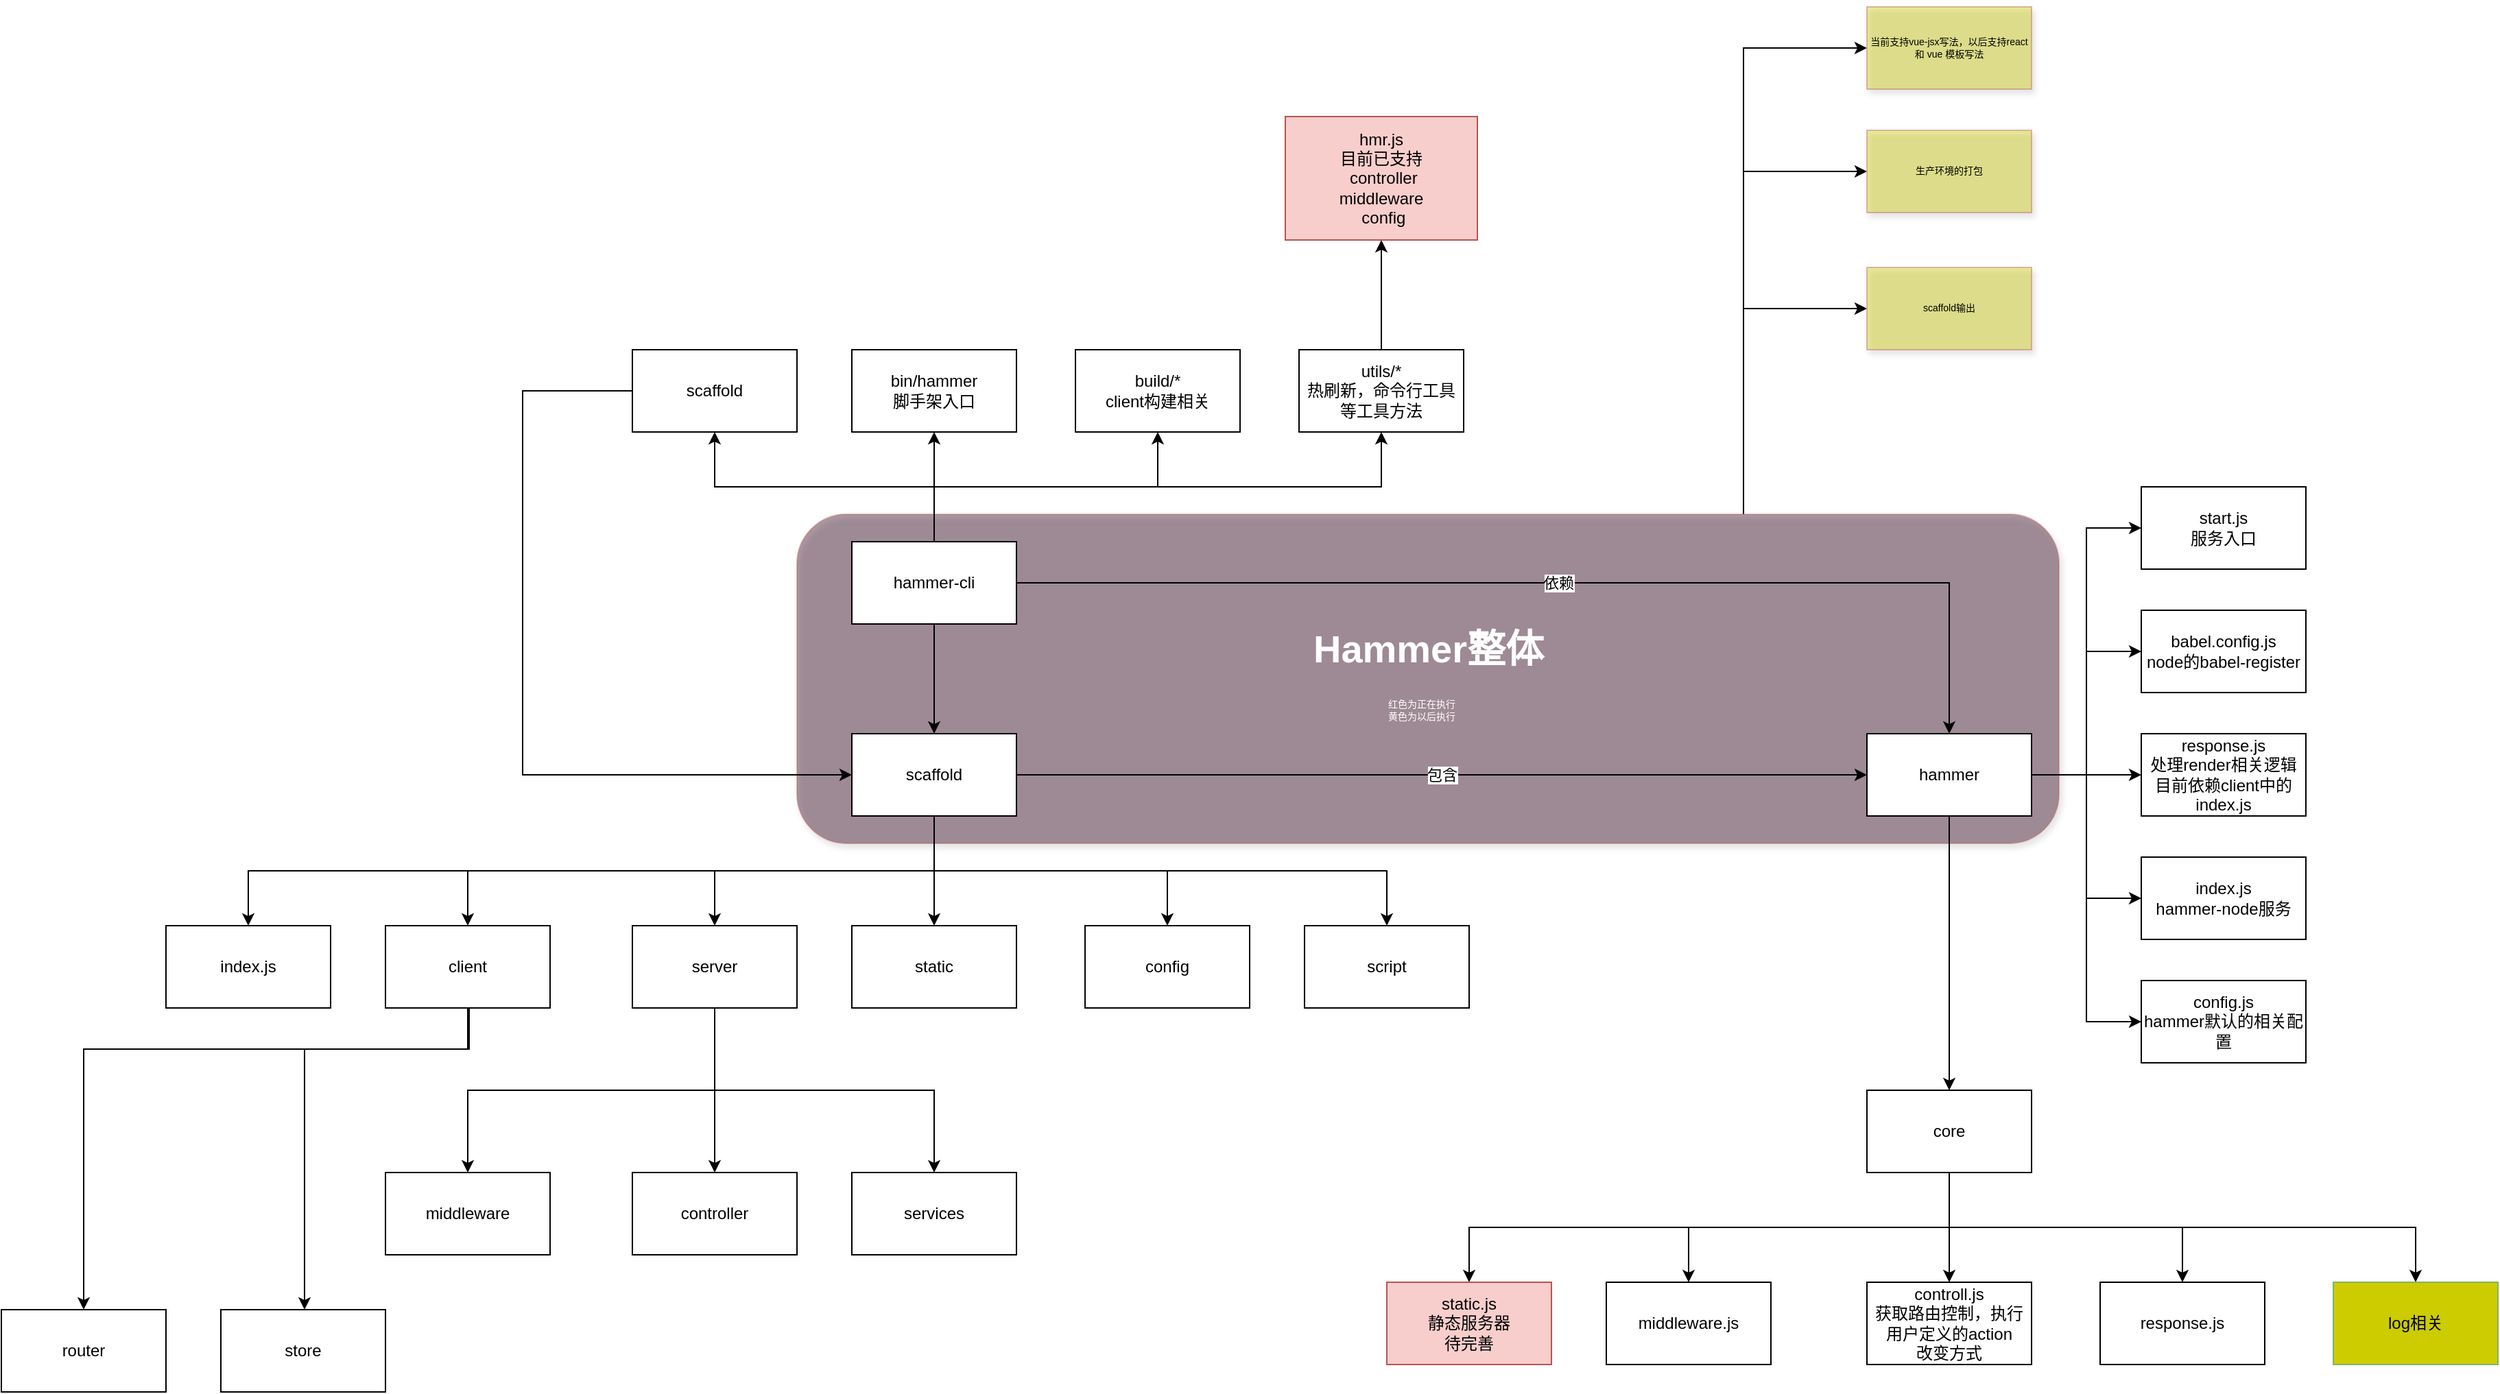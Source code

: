 <mxfile version="11.2.3" type="device" pages="1"><diagram id="hgcn-If17UdlxEZh9qWf" name="Page-1"><mxGraphModel dx="1940" dy="1865" grid="1" gridSize="10" guides="1" tooltips="1" connect="1" arrows="1" fold="1" page="1" pageScale="1" pageWidth="827" pageHeight="1169" math="0" shadow="0"><root><mxCell id="0"/><mxCell id="1" parent="0"/><mxCell id="BrNbEGz4dS70q8q_Q39e-76" style="edgeStyle=orthogonalEdgeStyle;rounded=0;orthogonalLoop=1;jettySize=auto;html=1;exitX=0.75;exitY=0;exitDx=0;exitDy=0;entryX=0;entryY=0.5;entryDx=0;entryDy=0;fontSize=7;fontColor=#000000;" parent="1" source="BrNbEGz4dS70q8q_Q39e-29" target="BrNbEGz4dS70q8q_Q39e-72" edge="1"><mxGeometry relative="1" as="geometry"/></mxCell><mxCell id="BrNbEGz4dS70q8q_Q39e-77" style="edgeStyle=orthogonalEdgeStyle;rounded=0;orthogonalLoop=1;jettySize=auto;html=1;exitX=0.75;exitY=0;exitDx=0;exitDy=0;entryX=0;entryY=0.5;entryDx=0;entryDy=0;fontSize=7;fontColor=#000000;" parent="1" source="BrNbEGz4dS70q8q_Q39e-29" target="BrNbEGz4dS70q8q_Q39e-75" edge="1"><mxGeometry relative="1" as="geometry"/></mxCell><mxCell id="BrNbEGz4dS70q8q_Q39e-79" style="edgeStyle=orthogonalEdgeStyle;rounded=0;orthogonalLoop=1;jettySize=auto;html=1;exitX=0.75;exitY=0;exitDx=0;exitDy=0;entryX=0;entryY=0.5;entryDx=0;entryDy=0;fontSize=7;fontColor=#000000;" parent="1" source="BrNbEGz4dS70q8q_Q39e-29" target="BrNbEGz4dS70q8q_Q39e-78" edge="1"><mxGeometry relative="1" as="geometry"/></mxCell><mxCell id="BrNbEGz4dS70q8q_Q39e-29" value="" style="rounded=1;whiteSpace=wrap;html=1;glass=0;shadow=1;comic=0;fillColor=#33001A;strokeColor=#b85450;gradientColor=none;z-index=-1;opacity=40;" parent="1" vertex="1"><mxGeometry x="90" y="90" width="920" height="240" as="geometry"/></mxCell><mxCell id="BrNbEGz4dS70q8q_Q39e-4" value="" style="edgeStyle=orthogonalEdgeStyle;rounded=0;orthogonalLoop=1;jettySize=auto;html=1;" parent="1" source="BrNbEGz4dS70q8q_Q39e-1" target="BrNbEGz4dS70q8q_Q39e-3" edge="1"><mxGeometry relative="1" as="geometry"/></mxCell><mxCell id="BrNbEGz4dS70q8q_Q39e-6" value="依赖" style="edgeStyle=orthogonalEdgeStyle;rounded=0;orthogonalLoop=1;jettySize=auto;html=1;exitX=1;exitY=0.5;exitDx=0;exitDy=0;entryX=0.5;entryY=0;entryDx=0;entryDy=0;" parent="1" source="BrNbEGz4dS70q8q_Q39e-1" target="BrNbEGz4dS70q8q_Q39e-2" edge="1"><mxGeometry relative="1" as="geometry"/></mxCell><mxCell id="BrNbEGz4dS70q8q_Q39e-59" value="" style="edgeStyle=orthogonalEdgeStyle;rounded=0;orthogonalLoop=1;jettySize=auto;html=1;fontSize=28;fontColor=#FFFFFF;" parent="1" source="BrNbEGz4dS70q8q_Q39e-1" target="BrNbEGz4dS70q8q_Q39e-58" edge="1"><mxGeometry relative="1" as="geometry"/></mxCell><mxCell id="BrNbEGz4dS70q8q_Q39e-61" style="edgeStyle=orthogonalEdgeStyle;rounded=0;orthogonalLoop=1;jettySize=auto;html=1;exitX=0.5;exitY=0;exitDx=0;exitDy=0;entryX=0.5;entryY=1;entryDx=0;entryDy=0;fontSize=28;fontColor=#FFFFFF;" parent="1" source="BrNbEGz4dS70q8q_Q39e-1" target="BrNbEGz4dS70q8q_Q39e-60" edge="1"><mxGeometry relative="1" as="geometry"/></mxCell><mxCell id="BrNbEGz4dS70q8q_Q39e-63" style="edgeStyle=orthogonalEdgeStyle;rounded=0;orthogonalLoop=1;jettySize=auto;html=1;exitX=0.5;exitY=0;exitDx=0;exitDy=0;entryX=0.5;entryY=1;entryDx=0;entryDy=0;fontSize=28;fontColor=#FFFFFF;" parent="1" source="BrNbEGz4dS70q8q_Q39e-1" target="BrNbEGz4dS70q8q_Q39e-62" edge="1"><mxGeometry relative="1" as="geometry"/></mxCell><mxCell id="BrNbEGz4dS70q8q_Q39e-66" style="edgeStyle=orthogonalEdgeStyle;rounded=0;orthogonalLoop=1;jettySize=auto;html=1;exitX=0.5;exitY=0;exitDx=0;exitDy=0;entryX=0.5;entryY=1;entryDx=0;entryDy=0;fontSize=28;fontColor=#FFFFFF;" parent="1" source="BrNbEGz4dS70q8q_Q39e-1" target="BrNbEGz4dS70q8q_Q39e-65" edge="1"><mxGeometry relative="1" as="geometry"/></mxCell><mxCell id="BrNbEGz4dS70q8q_Q39e-1" value="hammer-cli" style="rounded=0;whiteSpace=wrap;html=1;" parent="1" vertex="1"><mxGeometry x="130" y="110" width="120" height="60" as="geometry"/></mxCell><mxCell id="BrNbEGz4dS70q8q_Q39e-58" value="bin/hammer&lt;br&gt;脚手架入口" style="rounded=0;whiteSpace=wrap;html=1;" parent="1" vertex="1"><mxGeometry x="130" y="-30" width="120" height="60" as="geometry"/></mxCell><mxCell id="BrNbEGz4dS70q8q_Q39e-5" value="包含" style="edgeStyle=orthogonalEdgeStyle;rounded=0;orthogonalLoop=1;jettySize=auto;html=1;exitX=1;exitY=0.5;exitDx=0;exitDy=0;entryX=0;entryY=0.5;entryDx=0;entryDy=0;" parent="1" source="BrNbEGz4dS70q8q_Q39e-3" target="BrNbEGz4dS70q8q_Q39e-2" edge="1"><mxGeometry relative="1" as="geometry"/></mxCell><mxCell id="BrNbEGz4dS70q8q_Q39e-12" value="" style="edgeStyle=orthogonalEdgeStyle;rounded=0;orthogonalLoop=1;jettySize=auto;html=1;" parent="1" source="BrNbEGz4dS70q8q_Q39e-3" target="BrNbEGz4dS70q8q_Q39e-11" edge="1"><mxGeometry relative="1" as="geometry"/></mxCell><mxCell id="BrNbEGz4dS70q8q_Q39e-22" style="edgeStyle=orthogonalEdgeStyle;rounded=0;orthogonalLoop=1;jettySize=auto;html=1;exitX=0.5;exitY=1;exitDx=0;exitDy=0;" parent="1" source="BrNbEGz4dS70q8q_Q39e-3" target="BrNbEGz4dS70q8q_Q39e-20" edge="1"><mxGeometry relative="1" as="geometry"/></mxCell><mxCell id="BrNbEGz4dS70q8q_Q39e-23" style="edgeStyle=orthogonalEdgeStyle;rounded=0;orthogonalLoop=1;jettySize=auto;html=1;exitX=0.5;exitY=1;exitDx=0;exitDy=0;entryX=0.5;entryY=0;entryDx=0;entryDy=0;" parent="1" source="BrNbEGz4dS70q8q_Q39e-3" target="BrNbEGz4dS70q8q_Q39e-7" edge="1"><mxGeometry relative="1" as="geometry"/></mxCell><mxCell id="BrNbEGz4dS70q8q_Q39e-24" style="edgeStyle=orthogonalEdgeStyle;rounded=0;orthogonalLoop=1;jettySize=auto;html=1;exitX=0.5;exitY=1;exitDx=0;exitDy=0;" parent="1" source="BrNbEGz4dS70q8q_Q39e-3" target="BrNbEGz4dS70q8q_Q39e-9" edge="1"><mxGeometry relative="1" as="geometry"/></mxCell><mxCell id="BrNbEGz4dS70q8q_Q39e-26" style="edgeStyle=orthogonalEdgeStyle;rounded=0;orthogonalLoop=1;jettySize=auto;html=1;exitX=0.5;exitY=1;exitDx=0;exitDy=0;entryX=0.5;entryY=0;entryDx=0;entryDy=0;" parent="1" source="BrNbEGz4dS70q8q_Q39e-3" target="BrNbEGz4dS70q8q_Q39e-25" edge="1"><mxGeometry relative="1" as="geometry"/></mxCell><mxCell id="BrNbEGz4dS70q8q_Q39e-28" style="edgeStyle=orthogonalEdgeStyle;rounded=0;orthogonalLoop=1;jettySize=auto;html=1;exitX=0.5;exitY=1;exitDx=0;exitDy=0;entryX=0.5;entryY=0;entryDx=0;entryDy=0;" parent="1" source="BrNbEGz4dS70q8q_Q39e-3" target="BrNbEGz4dS70q8q_Q39e-27" edge="1"><mxGeometry relative="1" as="geometry"/></mxCell><mxCell id="BrNbEGz4dS70q8q_Q39e-3" value="scaffold" style="rounded=0;whiteSpace=wrap;html=1;" parent="1" vertex="1"><mxGeometry x="130" y="250" width="120" height="60" as="geometry"/></mxCell><mxCell id="BrNbEGz4dS70q8q_Q39e-11" value="static" style="rounded=0;whiteSpace=wrap;html=1;" parent="1" vertex="1"><mxGeometry x="130" y="390" width="120" height="60" as="geometry"/></mxCell><mxCell id="BrNbEGz4dS70q8q_Q39e-16" style="edgeStyle=orthogonalEdgeStyle;rounded=0;orthogonalLoop=1;jettySize=auto;html=1;exitX=0.5;exitY=1;exitDx=0;exitDy=0;entryX=0.5;entryY=0;entryDx=0;entryDy=0;" parent="1" source="BrNbEGz4dS70q8q_Q39e-9" target="BrNbEGz4dS70q8q_Q39e-15" edge="1"><mxGeometry relative="1" as="geometry"/></mxCell><mxCell id="BrNbEGz4dS70q8q_Q39e-17" style="edgeStyle=orthogonalEdgeStyle;rounded=0;orthogonalLoop=1;jettySize=auto;html=1;exitX=0.5;exitY=1;exitDx=0;exitDy=0;" parent="1" source="BrNbEGz4dS70q8q_Q39e-9" target="BrNbEGz4dS70q8q_Q39e-13" edge="1"><mxGeometry relative="1" as="geometry"/></mxCell><mxCell id="BrNbEGz4dS70q8q_Q39e-19" style="edgeStyle=orthogonalEdgeStyle;rounded=0;orthogonalLoop=1;jettySize=auto;html=1;exitX=0.5;exitY=1;exitDx=0;exitDy=0;" parent="1" source="BrNbEGz4dS70q8q_Q39e-9" target="BrNbEGz4dS70q8q_Q39e-18" edge="1"><mxGeometry relative="1" as="geometry"/></mxCell><mxCell id="BrNbEGz4dS70q8q_Q39e-9" value="server" style="rounded=0;whiteSpace=wrap;html=1;" parent="1" vertex="1"><mxGeometry x="-30" y="390" width="120" height="60" as="geometry"/></mxCell><mxCell id="BrNbEGz4dS70q8q_Q39e-13" value="middleware" style="rounded=0;whiteSpace=wrap;html=1;" parent="1" vertex="1"><mxGeometry x="-210" y="570" width="120" height="60" as="geometry"/></mxCell><mxCell id="t4fPLTXPBvmUsB0JiVC_-3" style="edgeStyle=orthogonalEdgeStyle;rounded=0;orthogonalLoop=1;jettySize=auto;html=1;exitX=0.5;exitY=1;exitDx=0;exitDy=0;entryX=0.5;entryY=0;entryDx=0;entryDy=0;" edge="1" parent="1" source="BrNbEGz4dS70q8q_Q39e-7" target="t4fPLTXPBvmUsB0JiVC_-1"><mxGeometry relative="1" as="geometry"><Array as="points"><mxPoint x="-149" y="480"/><mxPoint x="-429" y="480"/></Array></mxGeometry></mxCell><mxCell id="t4fPLTXPBvmUsB0JiVC_-5" style="edgeStyle=orthogonalEdgeStyle;rounded=0;orthogonalLoop=1;jettySize=auto;html=1;exitX=0.5;exitY=1;exitDx=0;exitDy=0;" edge="1" parent="1" source="BrNbEGz4dS70q8q_Q39e-7" target="t4fPLTXPBvmUsB0JiVC_-4"><mxGeometry relative="1" as="geometry"><Array as="points"><mxPoint x="-149" y="480"/><mxPoint x="-269" y="480"/></Array></mxGeometry></mxCell><mxCell id="BrNbEGz4dS70q8q_Q39e-7" value="client" style="rounded=0;whiteSpace=wrap;html=1;" parent="1" vertex="1"><mxGeometry x="-210" y="390" width="120" height="60" as="geometry"/></mxCell><mxCell id="t4fPLTXPBvmUsB0JiVC_-1" value="router" style="rounded=0;whiteSpace=wrap;html=1;" vertex="1" parent="1"><mxGeometry x="-490" y="670" width="120" height="60" as="geometry"/></mxCell><mxCell id="BrNbEGz4dS70q8q_Q39e-32" value="" style="edgeStyle=orthogonalEdgeStyle;rounded=0;orthogonalLoop=1;jettySize=auto;html=1;" parent="1" source="BrNbEGz4dS70q8q_Q39e-2" target="BrNbEGz4dS70q8q_Q39e-31" edge="1"><mxGeometry relative="1" as="geometry"/></mxCell><mxCell id="BrNbEGz4dS70q8q_Q39e-34" value="" style="edgeStyle=orthogonalEdgeStyle;rounded=0;orthogonalLoop=1;jettySize=auto;html=1;" parent="1" source="BrNbEGz4dS70q8q_Q39e-2" target="BrNbEGz4dS70q8q_Q39e-33" edge="1"><mxGeometry relative="1" as="geometry"/></mxCell><mxCell id="BrNbEGz4dS70q8q_Q39e-39" style="edgeStyle=orthogonalEdgeStyle;rounded=0;orthogonalLoop=1;jettySize=auto;html=1;exitX=1;exitY=0.5;exitDx=0;exitDy=0;entryX=0;entryY=0.5;entryDx=0;entryDy=0;" parent="1" source="BrNbEGz4dS70q8q_Q39e-2" target="BrNbEGz4dS70q8q_Q39e-38" edge="1"><mxGeometry relative="1" as="geometry"/></mxCell><mxCell id="BrNbEGz4dS70q8q_Q39e-41" style="edgeStyle=orthogonalEdgeStyle;rounded=0;orthogonalLoop=1;jettySize=auto;html=1;exitX=1;exitY=0.5;exitDx=0;exitDy=0;entryX=0;entryY=0.5;entryDx=0;entryDy=0;" parent="1" source="BrNbEGz4dS70q8q_Q39e-2" target="BrNbEGz4dS70q8q_Q39e-40" edge="1"><mxGeometry relative="1" as="geometry"/></mxCell><mxCell id="BrNbEGz4dS70q8q_Q39e-43" style="edgeStyle=orthogonalEdgeStyle;rounded=0;orthogonalLoop=1;jettySize=auto;html=1;exitX=1;exitY=0.5;exitDx=0;exitDy=0;entryX=0;entryY=0.5;entryDx=0;entryDy=0;" parent="1" source="BrNbEGz4dS70q8q_Q39e-2" target="BrNbEGz4dS70q8q_Q39e-42" edge="1"><mxGeometry relative="1" as="geometry"/></mxCell><mxCell id="BrNbEGz4dS70q8q_Q39e-45" style="edgeStyle=orthogonalEdgeStyle;rounded=0;orthogonalLoop=1;jettySize=auto;html=1;exitX=1;exitY=0.5;exitDx=0;exitDy=0;entryX=0;entryY=0.5;entryDx=0;entryDy=0;" parent="1" source="BrNbEGz4dS70q8q_Q39e-2" target="BrNbEGz4dS70q8q_Q39e-44" edge="1"><mxGeometry relative="1" as="geometry"/></mxCell><mxCell id="BrNbEGz4dS70q8q_Q39e-2" value="hammer" style="rounded=0;whiteSpace=wrap;html=1;" parent="1" vertex="1"><mxGeometry x="870" y="250" width="120" height="60" as="geometry"/></mxCell><mxCell id="BrNbEGz4dS70q8q_Q39e-33" value="response.js&lt;br&gt;处理render相关逻辑&lt;br&gt;目前依赖client中的index.js" style="rounded=0;whiteSpace=wrap;html=1;" parent="1" vertex="1"><mxGeometry x="1070" y="250" width="120" height="60" as="geometry"/></mxCell><mxCell id="BrNbEGz4dS70q8q_Q39e-49" value="" style="edgeStyle=orthogonalEdgeStyle;rounded=0;orthogonalLoop=1;jettySize=auto;html=1;fontSize=28;fontColor=#FFFFFF;" parent="1" source="BrNbEGz4dS70q8q_Q39e-31" target="BrNbEGz4dS70q8q_Q39e-48" edge="1"><mxGeometry relative="1" as="geometry"/></mxCell><mxCell id="BrNbEGz4dS70q8q_Q39e-52" style="edgeStyle=orthogonalEdgeStyle;rounded=0;orthogonalLoop=1;jettySize=auto;html=1;exitX=0.5;exitY=1;exitDx=0;exitDy=0;entryX=0.5;entryY=0;entryDx=0;entryDy=0;fontSize=28;fontColor=#FFFFFF;" parent="1" source="BrNbEGz4dS70q8q_Q39e-31" target="BrNbEGz4dS70q8q_Q39e-50" edge="1"><mxGeometry relative="1" as="geometry"/></mxCell><mxCell id="BrNbEGz4dS70q8q_Q39e-53" style="edgeStyle=orthogonalEdgeStyle;rounded=0;orthogonalLoop=1;jettySize=auto;html=1;exitX=0.5;exitY=1;exitDx=0;exitDy=0;entryX=0.5;entryY=0;entryDx=0;entryDy=0;fontSize=28;fontColor=#FFFFFF;" parent="1" source="BrNbEGz4dS70q8q_Q39e-31" target="BrNbEGz4dS70q8q_Q39e-51" edge="1"><mxGeometry relative="1" as="geometry"/></mxCell><mxCell id="BrNbEGz4dS70q8q_Q39e-55" style="edgeStyle=orthogonalEdgeStyle;rounded=0;orthogonalLoop=1;jettySize=auto;html=1;exitX=0.5;exitY=1;exitDx=0;exitDy=0;fontSize=28;fontColor=#FFFFFF;" parent="1" source="BrNbEGz4dS70q8q_Q39e-31" target="BrNbEGz4dS70q8q_Q39e-54" edge="1"><mxGeometry relative="1" as="geometry"/></mxCell><mxCell id="BrNbEGz4dS70q8q_Q39e-57" style="edgeStyle=orthogonalEdgeStyle;rounded=0;orthogonalLoop=1;jettySize=auto;html=1;exitX=0.5;exitY=1;exitDx=0;exitDy=0;entryX=0.5;entryY=0;entryDx=0;entryDy=0;fontSize=28;fontColor=#FFFFFF;" parent="1" source="BrNbEGz4dS70q8q_Q39e-31" target="BrNbEGz4dS70q8q_Q39e-56" edge="1"><mxGeometry relative="1" as="geometry"/></mxCell><mxCell id="BrNbEGz4dS70q8q_Q39e-31" value="core" style="rounded=0;whiteSpace=wrap;html=1;" parent="1" vertex="1"><mxGeometry x="870" y="510" width="120" height="60" as="geometry"/></mxCell><mxCell id="BrNbEGz4dS70q8q_Q39e-48" value="controll.js&lt;br&gt;获取路由控制，执行用户定义的action&lt;br&gt;改变方式" style="rounded=0;whiteSpace=wrap;html=1;" parent="1" vertex="1"><mxGeometry x="870" y="650" width="120" height="60" as="geometry"/></mxCell><mxCell id="BrNbEGz4dS70q8q_Q39e-15" value="controller" style="rounded=0;whiteSpace=wrap;html=1;" parent="1" vertex="1"><mxGeometry x="-30" y="570" width="120" height="60" as="geometry"/></mxCell><mxCell id="BrNbEGz4dS70q8q_Q39e-18" value="services" style="rounded=0;whiteSpace=wrap;html=1;" parent="1" vertex="1"><mxGeometry x="130" y="570" width="120" height="60" as="geometry"/></mxCell><mxCell id="BrNbEGz4dS70q8q_Q39e-20" value="config" style="rounded=0;whiteSpace=wrap;html=1;" parent="1" vertex="1"><mxGeometry x="300" y="390" width="120" height="60" as="geometry"/></mxCell><mxCell id="BrNbEGz4dS70q8q_Q39e-25" value="script" style="rounded=0;whiteSpace=wrap;html=1;" parent="1" vertex="1"><mxGeometry x="460" y="390" width="120" height="60" as="geometry"/></mxCell><mxCell id="BrNbEGz4dS70q8q_Q39e-27" value="index.js" style="rounded=0;whiteSpace=wrap;html=1;" parent="1" vertex="1"><mxGeometry x="-370" y="390" width="120" height="60" as="geometry"/></mxCell><mxCell id="BrNbEGz4dS70q8q_Q39e-38" value="babel.config.js&lt;br&gt;node的babel-register" style="rounded=0;whiteSpace=wrap;html=1;" parent="1" vertex="1"><mxGeometry x="1070" y="160" width="120" height="60" as="geometry"/></mxCell><mxCell id="BrNbEGz4dS70q8q_Q39e-40" value="start.js&lt;br&gt;服务入口" style="rounded=0;whiteSpace=wrap;html=1;" parent="1" vertex="1"><mxGeometry x="1070" y="70" width="120" height="60" as="geometry"/></mxCell><mxCell id="BrNbEGz4dS70q8q_Q39e-42" value="index.js&lt;br&gt;hammer-node服务" style="rounded=0;whiteSpace=wrap;html=1;" parent="1" vertex="1"><mxGeometry x="1070" y="340" width="120" height="60" as="geometry"/></mxCell><mxCell id="BrNbEGz4dS70q8q_Q39e-44" value="config.js&lt;br&gt;hammer默认的相关配置" style="rounded=0;whiteSpace=wrap;html=1;" parent="1" vertex="1"><mxGeometry x="1070" y="430" width="120" height="60" as="geometry"/></mxCell><mxCell id="BrNbEGz4dS70q8q_Q39e-46" value="Hammer整体" style="text;html=1;resizable=0;points=[];autosize=1;align=center;verticalAlign=middle;spacingTop=-4;fontColor=#FFFFFF;fontStyle=1;fontSize=28;" parent="1" vertex="1"><mxGeometry x="505" y="180" width="90" height="20" as="geometry"/></mxCell><mxCell id="BrNbEGz4dS70q8q_Q39e-50" value="middleware.js" style="rounded=0;whiteSpace=wrap;html=1;" parent="1" vertex="1"><mxGeometry x="680" y="650" width="120" height="60" as="geometry"/></mxCell><mxCell id="BrNbEGz4dS70q8q_Q39e-51" value="response.js" style="rounded=0;whiteSpace=wrap;html=1;" parent="1" vertex="1"><mxGeometry x="1040" y="650" width="120" height="60" as="geometry"/></mxCell><mxCell id="BrNbEGz4dS70q8q_Q39e-54" value="static.js&lt;br&gt;静态服务器&lt;br&gt;待完善" style="rounded=0;whiteSpace=wrap;html=1;fillColor=#f8cecc;strokeColor=#b85450;" parent="1" vertex="1"><mxGeometry x="520" y="650" width="120" height="60" as="geometry"/></mxCell><mxCell id="BrNbEGz4dS70q8q_Q39e-56" value="log相关" style="rounded=0;whiteSpace=wrap;html=1;fillColor=#CCCC00;strokeColor=#82b366;" parent="1" vertex="1"><mxGeometry x="1210" y="650" width="120" height="60" as="geometry"/></mxCell><mxCell id="BrNbEGz4dS70q8q_Q39e-60" value="build/*&lt;br&gt;client构建相关" style="rounded=0;whiteSpace=wrap;html=1;" parent="1" vertex="1"><mxGeometry x="293" y="-30" width="120" height="60" as="geometry"/></mxCell><mxCell id="BrNbEGz4dS70q8q_Q39e-64" style="edgeStyle=orthogonalEdgeStyle;rounded=0;orthogonalLoop=1;jettySize=auto;html=1;exitX=0;exitY=0.5;exitDx=0;exitDy=0;entryX=0;entryY=0.5;entryDx=0;entryDy=0;fontSize=28;fontColor=#FFFFFF;" parent="1" source="BrNbEGz4dS70q8q_Q39e-62" target="BrNbEGz4dS70q8q_Q39e-3" edge="1"><mxGeometry relative="1" as="geometry"><Array as="points"><mxPoint x="-110"/><mxPoint x="-110" y="280"/></Array></mxGeometry></mxCell><mxCell id="BrNbEGz4dS70q8q_Q39e-62" value="scaffold" style="rounded=0;whiteSpace=wrap;html=1;" parent="1" vertex="1"><mxGeometry x="-30" y="-30" width="120" height="60" as="geometry"/></mxCell><mxCell id="BrNbEGz4dS70q8q_Q39e-68" value="" style="edgeStyle=orthogonalEdgeStyle;rounded=0;orthogonalLoop=1;jettySize=auto;html=1;fontSize=28;fontColor=#FFFFFF;" parent="1" source="BrNbEGz4dS70q8q_Q39e-65" target="BrNbEGz4dS70q8q_Q39e-67" edge="1"><mxGeometry relative="1" as="geometry"/></mxCell><mxCell id="BrNbEGz4dS70q8q_Q39e-65" value="utils/*&lt;br&gt;热刷新，命令行工具等工具方法" style="rounded=0;whiteSpace=wrap;html=1;" parent="1" vertex="1"><mxGeometry x="456" y="-30" width="120" height="60" as="geometry"/></mxCell><mxCell id="BrNbEGz4dS70q8q_Q39e-67" value="hmr.js&lt;br&gt;目前已支持&lt;br&gt;&amp;nbsp;controller &lt;br&gt;middleware&lt;br&gt;&amp;nbsp;config" style="rounded=0;whiteSpace=wrap;html=1;fillColor=#f8cecc;strokeColor=#b85450;" parent="1" vertex="1"><mxGeometry x="446" y="-200" width="140" height="90" as="geometry"/></mxCell><mxCell id="BrNbEGz4dS70q8q_Q39e-69" value="红色为正在执行&lt;br style=&quot;font-size: 7px;&quot;&gt;黄色为以后执行" style="text;html=1;resizable=0;points=[];autosize=1;align=center;verticalAlign=middle;spacingTop=-4;fontSize=7;fontColor=#FFFFFF;fontStyle=0" parent="1" vertex="1"><mxGeometry x="440" y="200" width="210" height="70" as="geometry"/></mxCell><mxCell id="BrNbEGz4dS70q8q_Q39e-72" value="当前支持vue-jsx写法，以后支持react 和 vue 模板写法" style="rounded=0;whiteSpace=wrap;html=1;shadow=1;glass=0;comic=0;strokeColor=#b85450;fillColor=#CCCC00;fontSize=7;fontColor=#000000;opacity=40;align=center;" parent="1" vertex="1"><mxGeometry x="870" y="-280" width="120" height="60" as="geometry"/></mxCell><mxCell id="BrNbEGz4dS70q8q_Q39e-75" value="生产环境的打包" style="rounded=0;whiteSpace=wrap;html=1;shadow=1;glass=0;comic=0;strokeColor=#b85450;fillColor=#CCCC00;fontSize=7;fontColor=#000000;opacity=40;align=center;" parent="1" vertex="1"><mxGeometry x="870" y="-190" width="120" height="60" as="geometry"/></mxCell><mxCell id="BrNbEGz4dS70q8q_Q39e-78" value="scaffold输出" style="rounded=0;whiteSpace=wrap;html=1;shadow=1;glass=0;comic=0;strokeColor=#b85450;fillColor=#CCCC00;fontSize=7;fontColor=#000000;opacity=40;align=center;" parent="1" vertex="1"><mxGeometry x="870" y="-90" width="120" height="60" as="geometry"/></mxCell><mxCell id="t4fPLTXPBvmUsB0JiVC_-4" value="store" style="rounded=0;whiteSpace=wrap;html=1;" vertex="1" parent="1"><mxGeometry x="-330" y="670" width="120" height="60" as="geometry"/></mxCell></root></mxGraphModel></diagram></mxfile>